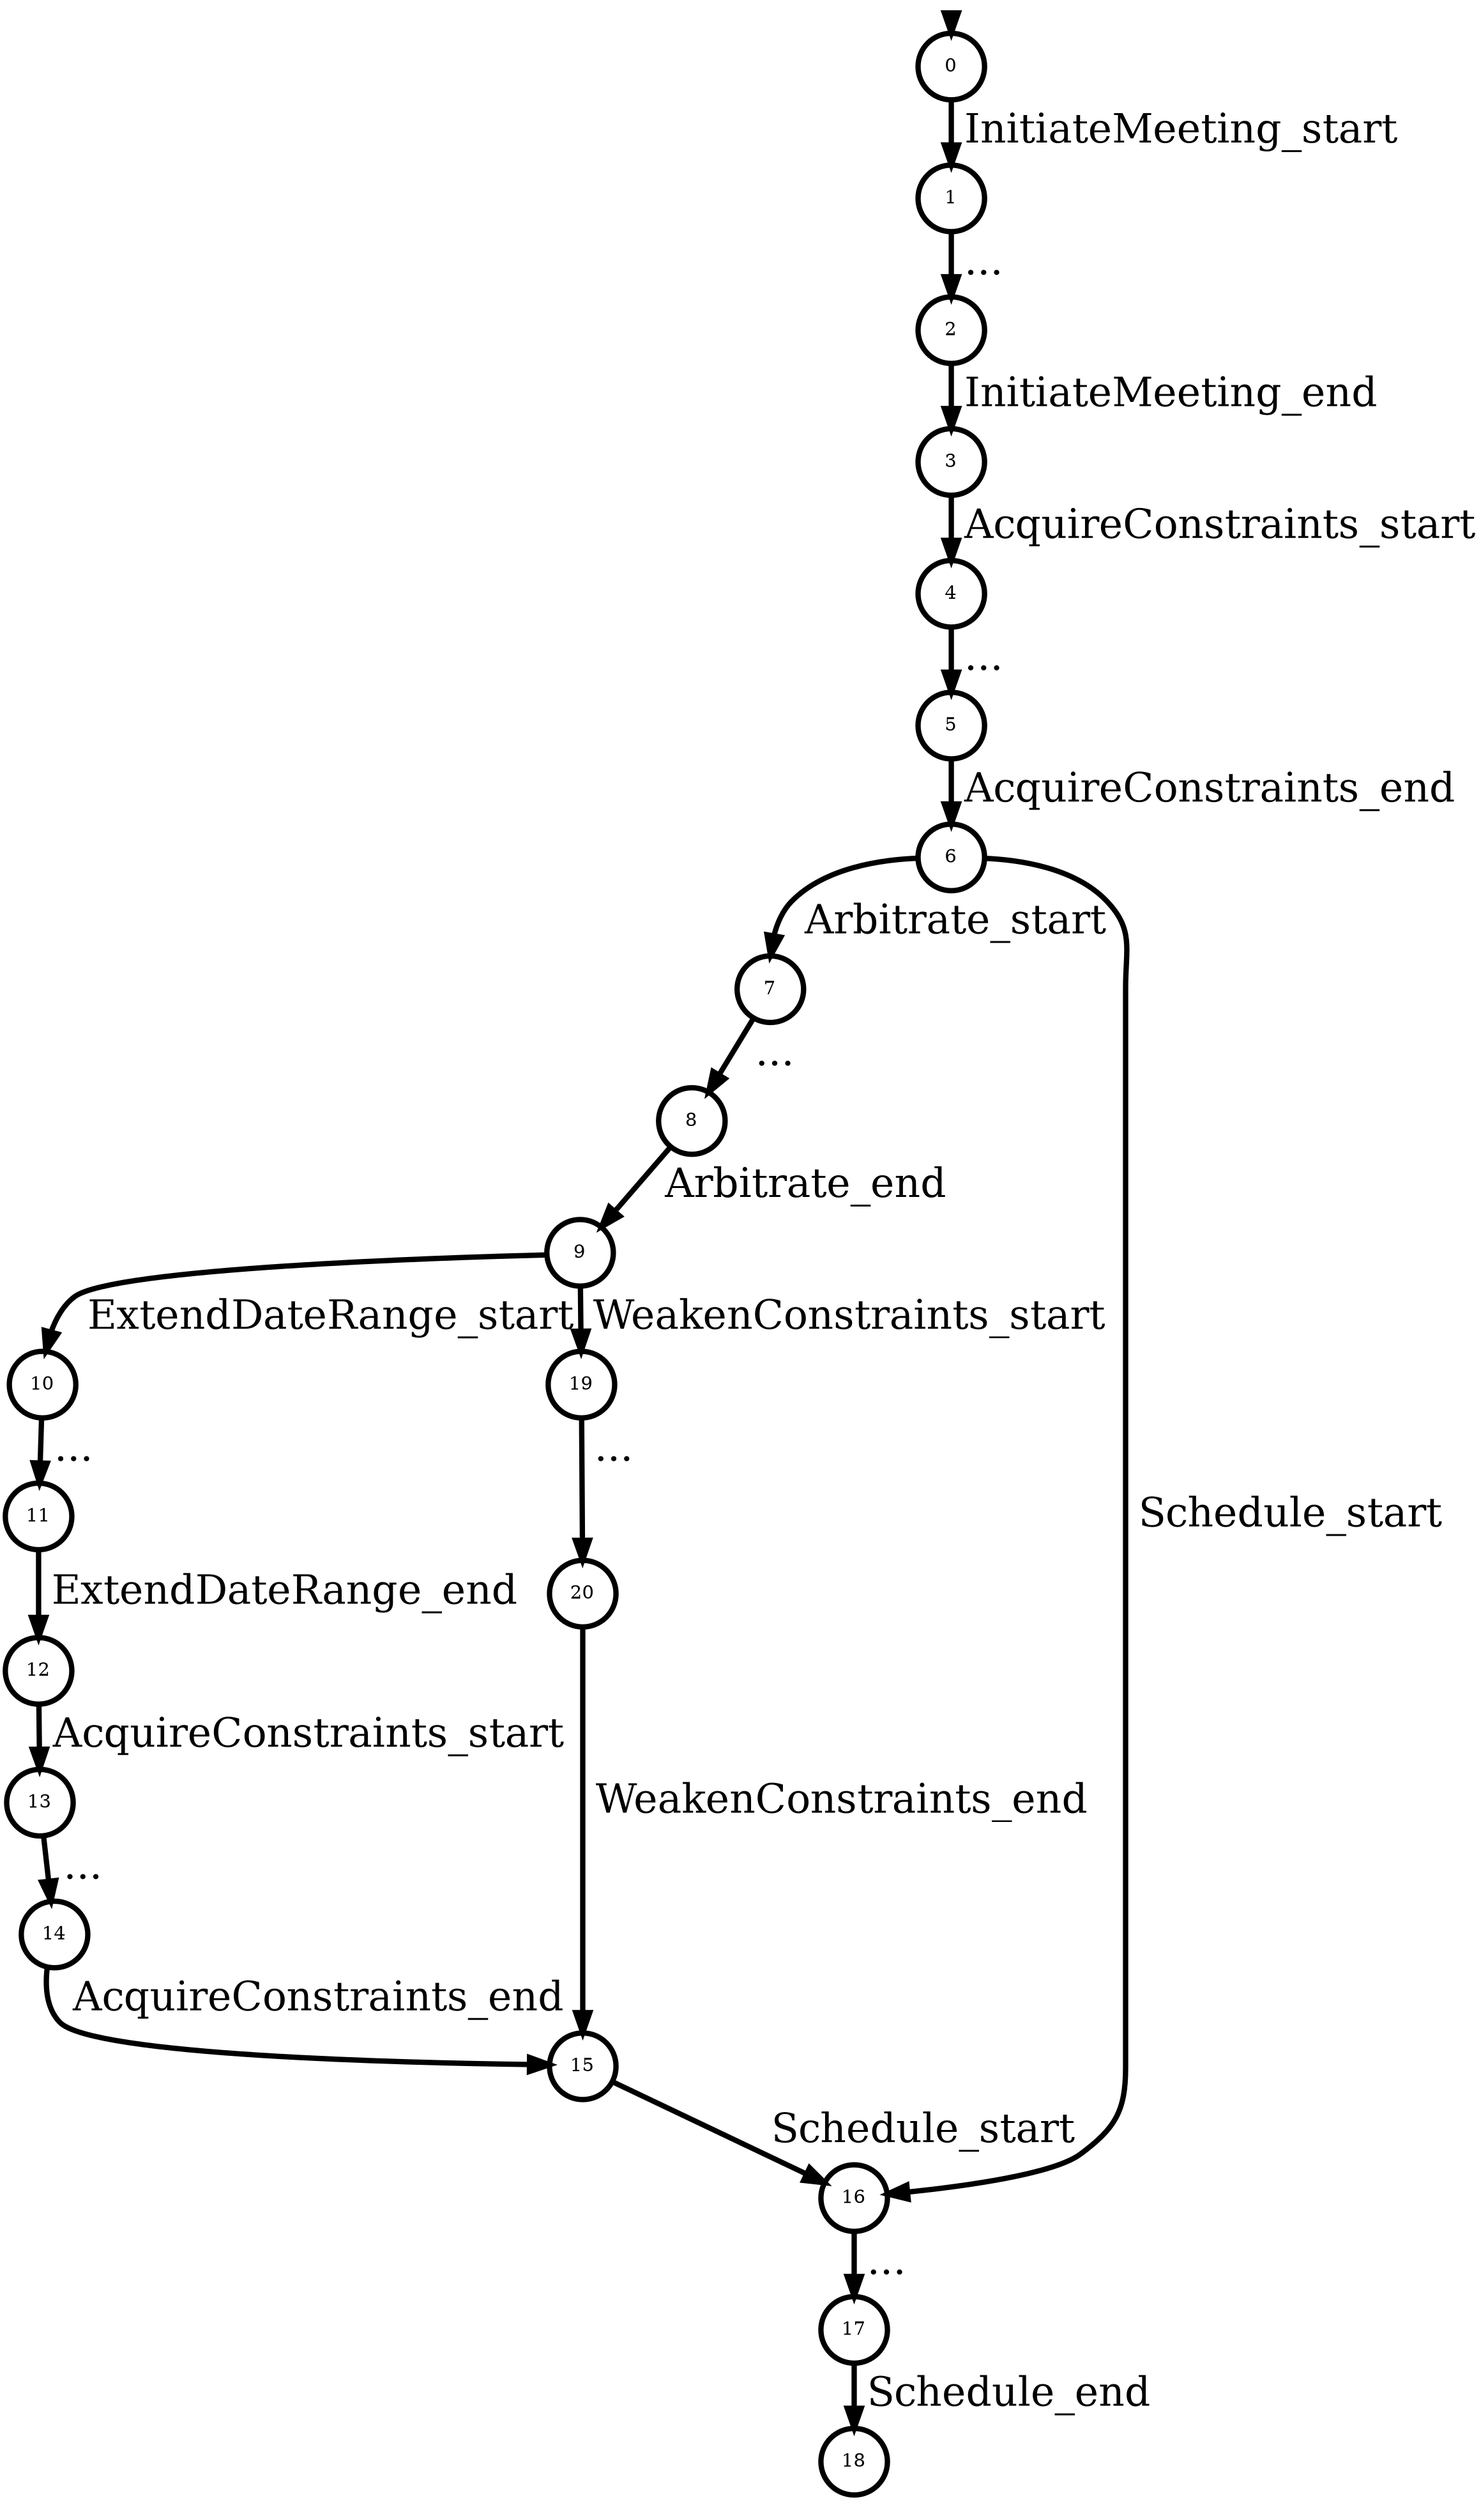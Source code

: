 digraph G {
  graph [pack=true rankdir=TD ranksep=0 margin=0];
  node [shape=circle color=black penwidth=4 width=0.7 height=0.7 fixedsize=true]
  edge [arrowsize=1.5 penwidth=4 fontsize=30]

  zz [label="" color="white" fillcolor="white" shape="circle" style="filled" 
      width=0.05 height=0.05 fixedsize=true ];
  zz -> 0 [label=""];

  0 -> 1 [label=" InitiateMeeting_start"];
  1 -> 2 [label=" ..."];
  2 -> 3 [label=" InitiateMeeting_end"];

  3 -> 4 [label=" AcquireConstraints_start"];
  4 -> 5 [label=" ..."];
  5 -> 6 [label=" AcquireConstraints_end"];

  6 -> 7 [label=" Arbitrate_start"];
  7 -> 8 [label=" ..."];
  8 -> 9 [label=" Arbitrate_end"];

  9 -> 10 [label=" ExtendDateRange_start"];
  10 -> 11 [label=" ..."];
  11 -> 12 [label=" ExtendDateRange_end"];

  12 -> 13 [label=" AcquireConstraints_start"];
  13 -> 14 [label=" ..."];
  14 -> 15 [label=" AcquireConstraints_end"];

  15 -> 16 [label=" Schedule_start"];
  16 -> 17 [label=" ..."];
  17 -> 18 [label=" Schedule_end"];

  9 -> 19 [label=" WeakenConstraints_start"];
  19 -> 20 [label=" ..."];
  20 -> 15 [label=" WeakenConstraints_end"];

  6 -> 16 [label=" Schedule_start"];
}
